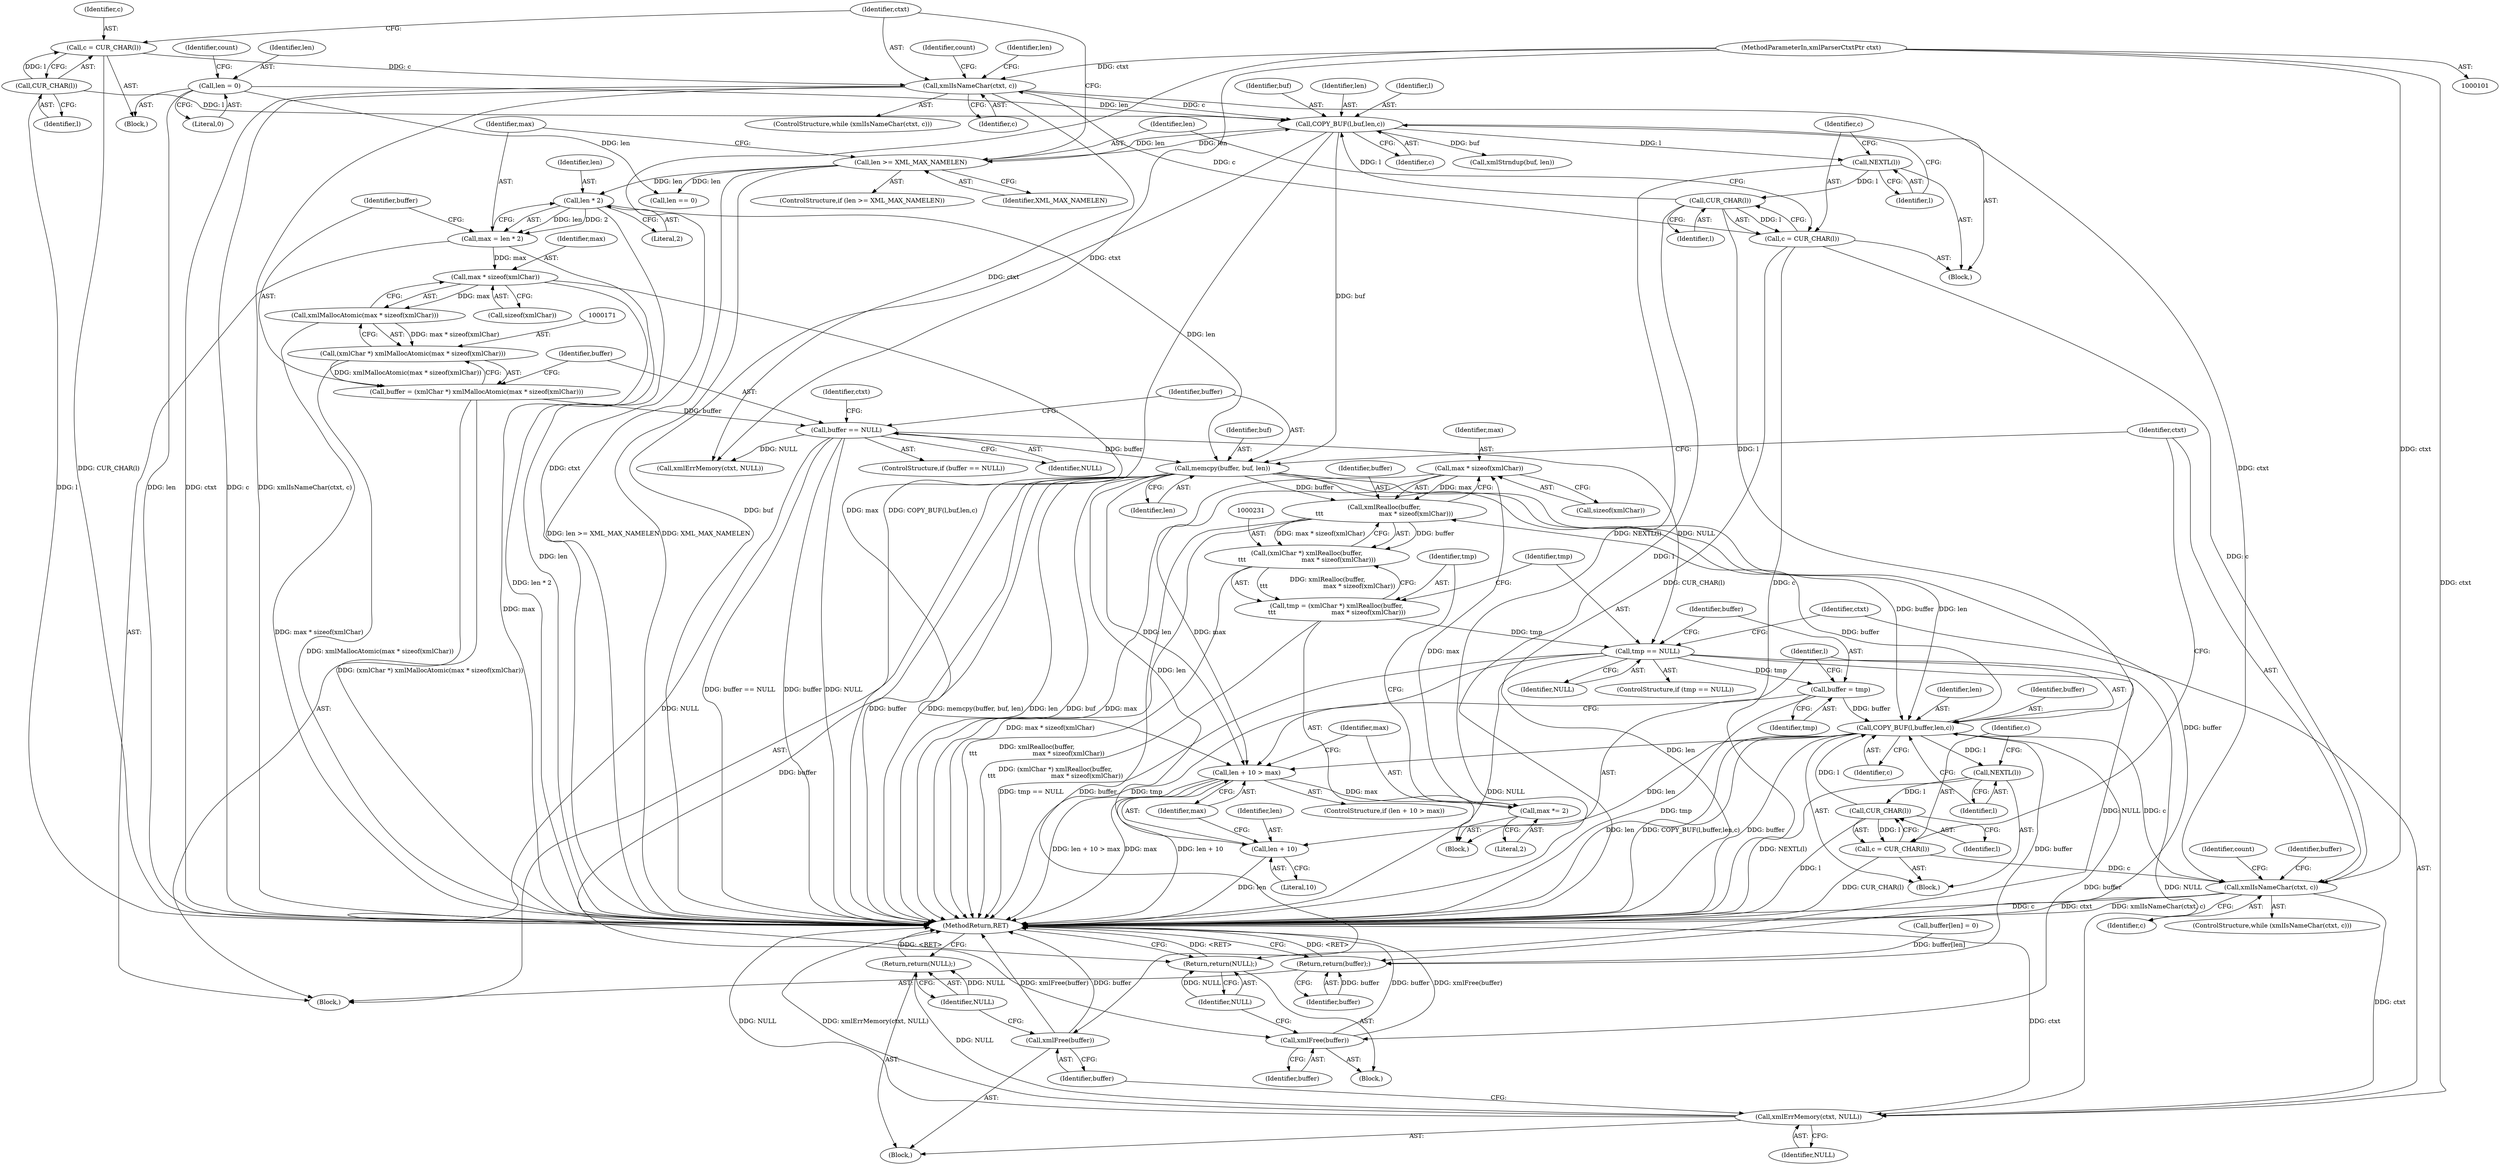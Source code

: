 digraph "0_Chrome_d0947db40187f4708c58e64cbd6013faf9eddeed_28@API" {
"1000234" [label="(Call,max * sizeof(xmlChar))"];
"1000225" [label="(Call,max *= 2)"];
"1000218" [label="(Call,len + 10 > max)"];
"1000187" [label="(Call,memcpy(buffer, buf, len))"];
"1000178" [label="(Call,buffer == NULL)"];
"1000168" [label="(Call,buffer = (xmlChar *) xmlMallocAtomic(max * sizeof(xmlChar)))"];
"1000170" [label="(Call,(xmlChar *) xmlMallocAtomic(max * sizeof(xmlChar)))"];
"1000172" [label="(Call,xmlMallocAtomic(max * sizeof(xmlChar)))"];
"1000173" [label="(Call,max * sizeof(xmlChar))"];
"1000163" [label="(Call,max = len * 2)"];
"1000165" [label="(Call,len * 2)"];
"1000157" [label="(Call,len >= XML_MAX_NAMELEN)"];
"1000145" [label="(Call,COPY_BUF(l,buf,len,c))"];
"1000128" [label="(Call,CUR_CHAR(l))"];
"1000154" [label="(Call,CUR_CHAR(l))"];
"1000150" [label="(Call,NEXTL(l))"];
"1000106" [label="(Call,len = 0)"];
"1000131" [label="(Call,xmlIsNameChar(ctxt, c))"];
"1000102" [label="(MethodParameterIn,xmlParserCtxtPtr ctxt)"];
"1000126" [label="(Call,c = CUR_CHAR(l))"];
"1000152" [label="(Call,c = CUR_CHAR(l))"];
"1000253" [label="(Call,COPY_BUF(l,buffer,len,c))"];
"1000262" [label="(Call,CUR_CHAR(l))"];
"1000258" [label="(Call,NEXTL(l))"];
"1000250" [label="(Call,buffer = tmp)"];
"1000239" [label="(Call,tmp == NULL)"];
"1000228" [label="(Call,tmp = (xmlChar *) xmlRealloc(buffer,\n\t\t\t                            max * sizeof(xmlChar)))"];
"1000230" [label="(Call,(xmlChar *) xmlRealloc(buffer,\n\t\t\t                            max * sizeof(xmlChar)))"];
"1000232" [label="(Call,xmlRealloc(buffer,\n\t\t\t                            max * sizeof(xmlChar)))"];
"1000234" [label="(Call,max * sizeof(xmlChar))"];
"1000192" [label="(Call,xmlIsNameChar(ctxt, c))"];
"1000260" [label="(Call,c = CUR_CHAR(l))"];
"1000215" [label="(Return,return(NULL);)"];
"1000243" [label="(Call,xmlErrMemory(ctxt, NULL))"];
"1000248" [label="(Return,return(NULL);)"];
"1000213" [label="(Call,xmlFree(buffer))"];
"1000219" [label="(Call,len + 10)"];
"1000269" [label="(Return,return(buffer);)"];
"1000246" [label="(Call,xmlFree(buffer))"];
"1000219" [label="(Call,len + 10)"];
"1000263" [label="(Identifier,l)"];
"1000150" [label="(Call,NEXTL(l))"];
"1000249" [label="(Identifier,NULL)"];
"1000163" [label="(Call,max = len * 2)"];
"1000156" [label="(ControlStructure,if (len >= XML_MAX_NAMELEN))"];
"1000272" [label="(Call,len == 0)"];
"1000191" [label="(ControlStructure,while (xmlIsNameChar(ctxt, c)))"];
"1000245" [label="(Identifier,NULL)"];
"1000257" [label="(Identifier,c)"];
"1000250" [label="(Call,buffer = tmp)"];
"1000213" [label="(Call,xmlFree(buffer))"];
"1000199" [label="(Identifier,count)"];
"1000232" [label="(Call,xmlRealloc(buffer,\n\t\t\t                            max * sizeof(xmlChar)))"];
"1000266" [label="(Identifier,buffer)"];
"1000179" [label="(Identifier,buffer)"];
"1000107" [label="(Identifier,len)"];
"1000192" [label="(Call,xmlIsNameChar(ctxt, c))"];
"1000229" [label="(Identifier,tmp)"];
"1000165" [label="(Call,len * 2)"];
"1000281" [label="(MethodReturn,RET)"];
"1000154" [label="(Call,CUR_CHAR(l))"];
"1000254" [label="(Identifier,l)"];
"1000134" [label="(Block,)"];
"1000239" [label="(Call,tmp == NULL)"];
"1000230" [label="(Call,(xmlChar *) xmlRealloc(buffer,\n\t\t\t                            max * sizeof(xmlChar)))"];
"1000270" [label="(Identifier,buffer)"];
"1000278" [label="(Call,xmlStrndup(buf, len))"];
"1000172" [label="(Call,xmlMallocAtomic(max * sizeof(xmlChar)))"];
"1000222" [label="(Identifier,max)"];
"1000147" [label="(Identifier,buf)"];
"1000183" [label="(Identifier,ctxt)"];
"1000212" [label="(Block,)"];
"1000228" [label="(Call,tmp = (xmlChar *) xmlRealloc(buffer,\n\t\t\t                            max * sizeof(xmlChar)))"];
"1000166" [label="(Identifier,len)"];
"1000261" [label="(Identifier,c)"];
"1000243" [label="(Call,xmlErrMemory(ctxt, NULL))"];
"1000127" [label="(Identifier,c)"];
"1000132" [label="(Identifier,ctxt)"];
"1000177" [label="(ControlStructure,if (buffer == NULL))"];
"1000148" [label="(Identifier,len)"];
"1000170" [label="(Call,(xmlChar *) xmlMallocAtomic(max * sizeof(xmlChar)))"];
"1000236" [label="(Call,sizeof(xmlChar))"];
"1000167" [label="(Literal,2)"];
"1000131" [label="(Call,xmlIsNameChar(ctxt, c))"];
"1000174" [label="(Identifier,max)"];
"1000149" [label="(Identifier,c)"];
"1000260" [label="(Call,c = CUR_CHAR(l))"];
"1000164" [label="(Identifier,max)"];
"1000190" [label="(Identifier,len)"];
"1000182" [label="(Call,xmlErrMemory(ctxt, NULL))"];
"1000233" [label="(Identifier,buffer)"];
"1000151" [label="(Identifier,l)"];
"1000126" [label="(Call,c = CUR_CHAR(l))"];
"1000259" [label="(Identifier,l)"];
"1000221" [label="(Literal,10)"];
"1000244" [label="(Identifier,ctxt)"];
"1000235" [label="(Identifier,max)"];
"1000251" [label="(Identifier,buffer)"];
"1000160" [label="(Block,)"];
"1000217" [label="(ControlStructure,if (len + 10 > max))"];
"1000240" [label="(Identifier,tmp)"];
"1000157" [label="(Call,len >= XML_MAX_NAMELEN)"];
"1000138" [label="(Identifier,count)"];
"1000129" [label="(Identifier,l)"];
"1000128" [label="(Call,CUR_CHAR(l))"];
"1000103" [label="(Block,)"];
"1000158" [label="(Identifier,len)"];
"1000225" [label="(Call,max *= 2)"];
"1000187" [label="(Call,memcpy(buffer, buf, len))"];
"1000215" [label="(Return,return(NULL);)"];
"1000130" [label="(ControlStructure,while (xmlIsNameChar(ctxt, c)))"];
"1000169" [label="(Identifier,buffer)"];
"1000189" [label="(Identifier,buf)"];
"1000247" [label="(Identifier,buffer)"];
"1000256" [label="(Identifier,len)"];
"1000168" [label="(Call,buffer = (xmlChar *) xmlMallocAtomic(max * sizeof(xmlChar)))"];
"1000188" [label="(Identifier,buffer)"];
"1000264" [label="(Call,buffer[len] = 0)"];
"1000159" [label="(Identifier,XML_MAX_NAMELEN)"];
"1000195" [label="(Block,)"];
"1000220" [label="(Identifier,len)"];
"1000153" [label="(Identifier,c)"];
"1000218" [label="(Call,len + 10 > max)"];
"1000180" [label="(Identifier,NULL)"];
"1000223" [label="(Block,)"];
"1000253" [label="(Call,COPY_BUF(l,buffer,len,c))"];
"1000234" [label="(Call,max * sizeof(xmlChar))"];
"1000248" [label="(Return,return(NULL);)"];
"1000246" [label="(Call,xmlFree(buffer))"];
"1000269" [label="(Return,return(buffer);)"];
"1000273" [label="(Identifier,len)"];
"1000146" [label="(Identifier,l)"];
"1000175" [label="(Call,sizeof(xmlChar))"];
"1000155" [label="(Identifier,l)"];
"1000194" [label="(Identifier,c)"];
"1000108" [label="(Literal,0)"];
"1000214" [label="(Identifier,buffer)"];
"1000216" [label="(Identifier,NULL)"];
"1000242" [label="(Block,)"];
"1000262" [label="(Call,CUR_CHAR(l))"];
"1000258" [label="(Call,NEXTL(l))"];
"1000133" [label="(Identifier,c)"];
"1000102" [label="(MethodParameterIn,xmlParserCtxtPtr ctxt)"];
"1000178" [label="(Call,buffer == NULL)"];
"1000113" [label="(Identifier,count)"];
"1000173" [label="(Call,max * sizeof(xmlChar))"];
"1000241" [label="(Identifier,NULL)"];
"1000238" [label="(ControlStructure,if (tmp == NULL))"];
"1000227" [label="(Literal,2)"];
"1000145" [label="(Call,COPY_BUF(l,buf,len,c))"];
"1000193" [label="(Identifier,ctxt)"];
"1000152" [label="(Call,c = CUR_CHAR(l))"];
"1000252" [label="(Identifier,tmp)"];
"1000106" [label="(Call,len = 0)"];
"1000226" [label="(Identifier,max)"];
"1000255" [label="(Identifier,buffer)"];
"1000234" -> "1000232"  [label="AST: "];
"1000234" -> "1000236"  [label="CFG: "];
"1000235" -> "1000234"  [label="AST: "];
"1000236" -> "1000234"  [label="AST: "];
"1000232" -> "1000234"  [label="CFG: "];
"1000234" -> "1000281"  [label="DDG: max"];
"1000234" -> "1000218"  [label="DDG: max"];
"1000234" -> "1000232"  [label="DDG: max"];
"1000225" -> "1000234"  [label="DDG: max"];
"1000225" -> "1000223"  [label="AST: "];
"1000225" -> "1000227"  [label="CFG: "];
"1000226" -> "1000225"  [label="AST: "];
"1000227" -> "1000225"  [label="AST: "];
"1000229" -> "1000225"  [label="CFG: "];
"1000218" -> "1000225"  [label="DDG: max"];
"1000218" -> "1000217"  [label="AST: "];
"1000218" -> "1000222"  [label="CFG: "];
"1000219" -> "1000218"  [label="AST: "];
"1000222" -> "1000218"  [label="AST: "];
"1000226" -> "1000218"  [label="CFG: "];
"1000254" -> "1000218"  [label="CFG: "];
"1000218" -> "1000281"  [label="DDG: len + 10"];
"1000218" -> "1000281"  [label="DDG: len + 10 > max"];
"1000218" -> "1000281"  [label="DDG: max"];
"1000187" -> "1000218"  [label="DDG: len"];
"1000253" -> "1000218"  [label="DDG: len"];
"1000173" -> "1000218"  [label="DDG: max"];
"1000187" -> "1000160"  [label="AST: "];
"1000187" -> "1000190"  [label="CFG: "];
"1000188" -> "1000187"  [label="AST: "];
"1000189" -> "1000187"  [label="AST: "];
"1000190" -> "1000187"  [label="AST: "];
"1000193" -> "1000187"  [label="CFG: "];
"1000187" -> "1000281"  [label="DDG: buffer"];
"1000187" -> "1000281"  [label="DDG: memcpy(buffer, buf, len)"];
"1000187" -> "1000281"  [label="DDG: len"];
"1000187" -> "1000281"  [label="DDG: buf"];
"1000178" -> "1000187"  [label="DDG: buffer"];
"1000145" -> "1000187"  [label="DDG: buf"];
"1000165" -> "1000187"  [label="DDG: len"];
"1000187" -> "1000213"  [label="DDG: buffer"];
"1000187" -> "1000219"  [label="DDG: len"];
"1000187" -> "1000232"  [label="DDG: buffer"];
"1000187" -> "1000253"  [label="DDG: buffer"];
"1000187" -> "1000253"  [label="DDG: len"];
"1000187" -> "1000269"  [label="DDG: buffer"];
"1000178" -> "1000177"  [label="AST: "];
"1000178" -> "1000180"  [label="CFG: "];
"1000179" -> "1000178"  [label="AST: "];
"1000180" -> "1000178"  [label="AST: "];
"1000183" -> "1000178"  [label="CFG: "];
"1000188" -> "1000178"  [label="CFG: "];
"1000178" -> "1000281"  [label="DDG: buffer == NULL"];
"1000178" -> "1000281"  [label="DDG: buffer"];
"1000178" -> "1000281"  [label="DDG: NULL"];
"1000168" -> "1000178"  [label="DDG: buffer"];
"1000178" -> "1000182"  [label="DDG: NULL"];
"1000178" -> "1000215"  [label="DDG: NULL"];
"1000178" -> "1000239"  [label="DDG: NULL"];
"1000168" -> "1000160"  [label="AST: "];
"1000168" -> "1000170"  [label="CFG: "];
"1000169" -> "1000168"  [label="AST: "];
"1000170" -> "1000168"  [label="AST: "];
"1000179" -> "1000168"  [label="CFG: "];
"1000168" -> "1000281"  [label="DDG: (xmlChar *) xmlMallocAtomic(max * sizeof(xmlChar))"];
"1000170" -> "1000168"  [label="DDG: xmlMallocAtomic(max * sizeof(xmlChar))"];
"1000170" -> "1000172"  [label="CFG: "];
"1000171" -> "1000170"  [label="AST: "];
"1000172" -> "1000170"  [label="AST: "];
"1000170" -> "1000281"  [label="DDG: xmlMallocAtomic(max * sizeof(xmlChar))"];
"1000172" -> "1000170"  [label="DDG: max * sizeof(xmlChar)"];
"1000172" -> "1000173"  [label="CFG: "];
"1000173" -> "1000172"  [label="AST: "];
"1000172" -> "1000281"  [label="DDG: max * sizeof(xmlChar)"];
"1000173" -> "1000172"  [label="DDG: max"];
"1000173" -> "1000175"  [label="CFG: "];
"1000174" -> "1000173"  [label="AST: "];
"1000175" -> "1000173"  [label="AST: "];
"1000173" -> "1000281"  [label="DDG: max"];
"1000163" -> "1000173"  [label="DDG: max"];
"1000163" -> "1000160"  [label="AST: "];
"1000163" -> "1000165"  [label="CFG: "];
"1000164" -> "1000163"  [label="AST: "];
"1000165" -> "1000163"  [label="AST: "];
"1000169" -> "1000163"  [label="CFG: "];
"1000163" -> "1000281"  [label="DDG: len * 2"];
"1000165" -> "1000163"  [label="DDG: len"];
"1000165" -> "1000163"  [label="DDG: 2"];
"1000165" -> "1000167"  [label="CFG: "];
"1000166" -> "1000165"  [label="AST: "];
"1000167" -> "1000165"  [label="AST: "];
"1000165" -> "1000281"  [label="DDG: len"];
"1000157" -> "1000165"  [label="DDG: len"];
"1000157" -> "1000156"  [label="AST: "];
"1000157" -> "1000159"  [label="CFG: "];
"1000158" -> "1000157"  [label="AST: "];
"1000159" -> "1000157"  [label="AST: "];
"1000132" -> "1000157"  [label="CFG: "];
"1000164" -> "1000157"  [label="CFG: "];
"1000157" -> "1000281"  [label="DDG: len >= XML_MAX_NAMELEN"];
"1000157" -> "1000281"  [label="DDG: XML_MAX_NAMELEN"];
"1000157" -> "1000145"  [label="DDG: len"];
"1000145" -> "1000157"  [label="DDG: len"];
"1000157" -> "1000272"  [label="DDG: len"];
"1000145" -> "1000134"  [label="AST: "];
"1000145" -> "1000149"  [label="CFG: "];
"1000146" -> "1000145"  [label="AST: "];
"1000147" -> "1000145"  [label="AST: "];
"1000148" -> "1000145"  [label="AST: "];
"1000149" -> "1000145"  [label="AST: "];
"1000151" -> "1000145"  [label="CFG: "];
"1000145" -> "1000281"  [label="DDG: COPY_BUF(l,buf,len,c)"];
"1000145" -> "1000281"  [label="DDG: buf"];
"1000128" -> "1000145"  [label="DDG: l"];
"1000154" -> "1000145"  [label="DDG: l"];
"1000106" -> "1000145"  [label="DDG: len"];
"1000131" -> "1000145"  [label="DDG: c"];
"1000145" -> "1000150"  [label="DDG: l"];
"1000145" -> "1000278"  [label="DDG: buf"];
"1000128" -> "1000126"  [label="AST: "];
"1000128" -> "1000129"  [label="CFG: "];
"1000129" -> "1000128"  [label="AST: "];
"1000126" -> "1000128"  [label="CFG: "];
"1000128" -> "1000281"  [label="DDG: l"];
"1000128" -> "1000126"  [label="DDG: l"];
"1000154" -> "1000152"  [label="AST: "];
"1000154" -> "1000155"  [label="CFG: "];
"1000155" -> "1000154"  [label="AST: "];
"1000152" -> "1000154"  [label="CFG: "];
"1000154" -> "1000281"  [label="DDG: l"];
"1000154" -> "1000152"  [label="DDG: l"];
"1000150" -> "1000154"  [label="DDG: l"];
"1000154" -> "1000253"  [label="DDG: l"];
"1000150" -> "1000134"  [label="AST: "];
"1000150" -> "1000151"  [label="CFG: "];
"1000151" -> "1000150"  [label="AST: "];
"1000153" -> "1000150"  [label="CFG: "];
"1000150" -> "1000281"  [label="DDG: NEXTL(l)"];
"1000106" -> "1000103"  [label="AST: "];
"1000106" -> "1000108"  [label="CFG: "];
"1000107" -> "1000106"  [label="AST: "];
"1000108" -> "1000106"  [label="AST: "];
"1000113" -> "1000106"  [label="CFG: "];
"1000106" -> "1000281"  [label="DDG: len"];
"1000106" -> "1000272"  [label="DDG: len"];
"1000131" -> "1000130"  [label="AST: "];
"1000131" -> "1000133"  [label="CFG: "];
"1000132" -> "1000131"  [label="AST: "];
"1000133" -> "1000131"  [label="AST: "];
"1000138" -> "1000131"  [label="CFG: "];
"1000273" -> "1000131"  [label="CFG: "];
"1000131" -> "1000281"  [label="DDG: ctxt"];
"1000131" -> "1000281"  [label="DDG: c"];
"1000131" -> "1000281"  [label="DDG: xmlIsNameChar(ctxt, c)"];
"1000102" -> "1000131"  [label="DDG: ctxt"];
"1000126" -> "1000131"  [label="DDG: c"];
"1000152" -> "1000131"  [label="DDG: c"];
"1000131" -> "1000182"  [label="DDG: ctxt"];
"1000131" -> "1000192"  [label="DDG: ctxt"];
"1000102" -> "1000101"  [label="AST: "];
"1000102" -> "1000281"  [label="DDG: ctxt"];
"1000102" -> "1000182"  [label="DDG: ctxt"];
"1000102" -> "1000192"  [label="DDG: ctxt"];
"1000102" -> "1000243"  [label="DDG: ctxt"];
"1000126" -> "1000103"  [label="AST: "];
"1000127" -> "1000126"  [label="AST: "];
"1000132" -> "1000126"  [label="CFG: "];
"1000126" -> "1000281"  [label="DDG: CUR_CHAR(l)"];
"1000152" -> "1000134"  [label="AST: "];
"1000153" -> "1000152"  [label="AST: "];
"1000158" -> "1000152"  [label="CFG: "];
"1000152" -> "1000281"  [label="DDG: c"];
"1000152" -> "1000281"  [label="DDG: CUR_CHAR(l)"];
"1000152" -> "1000192"  [label="DDG: c"];
"1000253" -> "1000195"  [label="AST: "];
"1000253" -> "1000257"  [label="CFG: "];
"1000254" -> "1000253"  [label="AST: "];
"1000255" -> "1000253"  [label="AST: "];
"1000256" -> "1000253"  [label="AST: "];
"1000257" -> "1000253"  [label="AST: "];
"1000259" -> "1000253"  [label="CFG: "];
"1000253" -> "1000281"  [label="DDG: COPY_BUF(l,buffer,len,c)"];
"1000253" -> "1000281"  [label="DDG: buffer"];
"1000253" -> "1000281"  [label="DDG: len"];
"1000253" -> "1000213"  [label="DDG: buffer"];
"1000253" -> "1000219"  [label="DDG: len"];
"1000253" -> "1000232"  [label="DDG: buffer"];
"1000262" -> "1000253"  [label="DDG: l"];
"1000250" -> "1000253"  [label="DDG: buffer"];
"1000192" -> "1000253"  [label="DDG: c"];
"1000253" -> "1000258"  [label="DDG: l"];
"1000253" -> "1000269"  [label="DDG: buffer"];
"1000262" -> "1000260"  [label="AST: "];
"1000262" -> "1000263"  [label="CFG: "];
"1000263" -> "1000262"  [label="AST: "];
"1000260" -> "1000262"  [label="CFG: "];
"1000262" -> "1000281"  [label="DDG: l"];
"1000262" -> "1000260"  [label="DDG: l"];
"1000258" -> "1000262"  [label="DDG: l"];
"1000258" -> "1000195"  [label="AST: "];
"1000258" -> "1000259"  [label="CFG: "];
"1000259" -> "1000258"  [label="AST: "];
"1000261" -> "1000258"  [label="CFG: "];
"1000258" -> "1000281"  [label="DDG: NEXTL(l)"];
"1000250" -> "1000223"  [label="AST: "];
"1000250" -> "1000252"  [label="CFG: "];
"1000251" -> "1000250"  [label="AST: "];
"1000252" -> "1000250"  [label="AST: "];
"1000254" -> "1000250"  [label="CFG: "];
"1000250" -> "1000281"  [label="DDG: tmp"];
"1000239" -> "1000250"  [label="DDG: tmp"];
"1000239" -> "1000238"  [label="AST: "];
"1000239" -> "1000241"  [label="CFG: "];
"1000240" -> "1000239"  [label="AST: "];
"1000241" -> "1000239"  [label="AST: "];
"1000244" -> "1000239"  [label="CFG: "];
"1000251" -> "1000239"  [label="CFG: "];
"1000239" -> "1000281"  [label="DDG: tmp == NULL"];
"1000239" -> "1000281"  [label="DDG: tmp"];
"1000239" -> "1000281"  [label="DDG: NULL"];
"1000239" -> "1000215"  [label="DDG: NULL"];
"1000228" -> "1000239"  [label="DDG: tmp"];
"1000239" -> "1000243"  [label="DDG: NULL"];
"1000228" -> "1000223"  [label="AST: "];
"1000228" -> "1000230"  [label="CFG: "];
"1000229" -> "1000228"  [label="AST: "];
"1000230" -> "1000228"  [label="AST: "];
"1000240" -> "1000228"  [label="CFG: "];
"1000228" -> "1000281"  [label="DDG: (xmlChar *) xmlRealloc(buffer,\n\t\t\t                            max * sizeof(xmlChar))"];
"1000230" -> "1000228"  [label="DDG: xmlRealloc(buffer,\n\t\t\t                            max * sizeof(xmlChar))"];
"1000230" -> "1000232"  [label="CFG: "];
"1000231" -> "1000230"  [label="AST: "];
"1000232" -> "1000230"  [label="AST: "];
"1000230" -> "1000281"  [label="DDG: xmlRealloc(buffer,\n\t\t\t                            max * sizeof(xmlChar))"];
"1000232" -> "1000230"  [label="DDG: buffer"];
"1000232" -> "1000230"  [label="DDG: max * sizeof(xmlChar)"];
"1000233" -> "1000232"  [label="AST: "];
"1000232" -> "1000281"  [label="DDG: max * sizeof(xmlChar)"];
"1000232" -> "1000246"  [label="DDG: buffer"];
"1000192" -> "1000191"  [label="AST: "];
"1000192" -> "1000194"  [label="CFG: "];
"1000193" -> "1000192"  [label="AST: "];
"1000194" -> "1000192"  [label="AST: "];
"1000199" -> "1000192"  [label="CFG: "];
"1000266" -> "1000192"  [label="CFG: "];
"1000192" -> "1000281"  [label="DDG: c"];
"1000192" -> "1000281"  [label="DDG: ctxt"];
"1000192" -> "1000281"  [label="DDG: xmlIsNameChar(ctxt, c)"];
"1000260" -> "1000192"  [label="DDG: c"];
"1000192" -> "1000243"  [label="DDG: ctxt"];
"1000260" -> "1000195"  [label="AST: "];
"1000261" -> "1000260"  [label="AST: "];
"1000193" -> "1000260"  [label="CFG: "];
"1000260" -> "1000281"  [label="DDG: CUR_CHAR(l)"];
"1000215" -> "1000212"  [label="AST: "];
"1000215" -> "1000216"  [label="CFG: "];
"1000216" -> "1000215"  [label="AST: "];
"1000281" -> "1000215"  [label="CFG: "];
"1000215" -> "1000281"  [label="DDG: <RET>"];
"1000216" -> "1000215"  [label="DDG: NULL"];
"1000243" -> "1000242"  [label="AST: "];
"1000243" -> "1000245"  [label="CFG: "];
"1000244" -> "1000243"  [label="AST: "];
"1000245" -> "1000243"  [label="AST: "];
"1000247" -> "1000243"  [label="CFG: "];
"1000243" -> "1000281"  [label="DDG: ctxt"];
"1000243" -> "1000281"  [label="DDG: NULL"];
"1000243" -> "1000281"  [label="DDG: xmlErrMemory(ctxt, NULL)"];
"1000243" -> "1000248"  [label="DDG: NULL"];
"1000248" -> "1000242"  [label="AST: "];
"1000248" -> "1000249"  [label="CFG: "];
"1000249" -> "1000248"  [label="AST: "];
"1000281" -> "1000248"  [label="CFG: "];
"1000248" -> "1000281"  [label="DDG: <RET>"];
"1000249" -> "1000248"  [label="DDG: NULL"];
"1000213" -> "1000212"  [label="AST: "];
"1000213" -> "1000214"  [label="CFG: "];
"1000214" -> "1000213"  [label="AST: "];
"1000216" -> "1000213"  [label="CFG: "];
"1000213" -> "1000281"  [label="DDG: buffer"];
"1000213" -> "1000281"  [label="DDG: xmlFree(buffer)"];
"1000219" -> "1000221"  [label="CFG: "];
"1000220" -> "1000219"  [label="AST: "];
"1000221" -> "1000219"  [label="AST: "];
"1000222" -> "1000219"  [label="CFG: "];
"1000219" -> "1000281"  [label="DDG: len"];
"1000269" -> "1000160"  [label="AST: "];
"1000269" -> "1000270"  [label="CFG: "];
"1000270" -> "1000269"  [label="AST: "];
"1000281" -> "1000269"  [label="CFG: "];
"1000269" -> "1000281"  [label="DDG: <RET>"];
"1000270" -> "1000269"  [label="DDG: buffer"];
"1000264" -> "1000269"  [label="DDG: buffer[len]"];
"1000246" -> "1000242"  [label="AST: "];
"1000246" -> "1000247"  [label="CFG: "];
"1000247" -> "1000246"  [label="AST: "];
"1000249" -> "1000246"  [label="CFG: "];
"1000246" -> "1000281"  [label="DDG: xmlFree(buffer)"];
"1000246" -> "1000281"  [label="DDG: buffer"];
}

